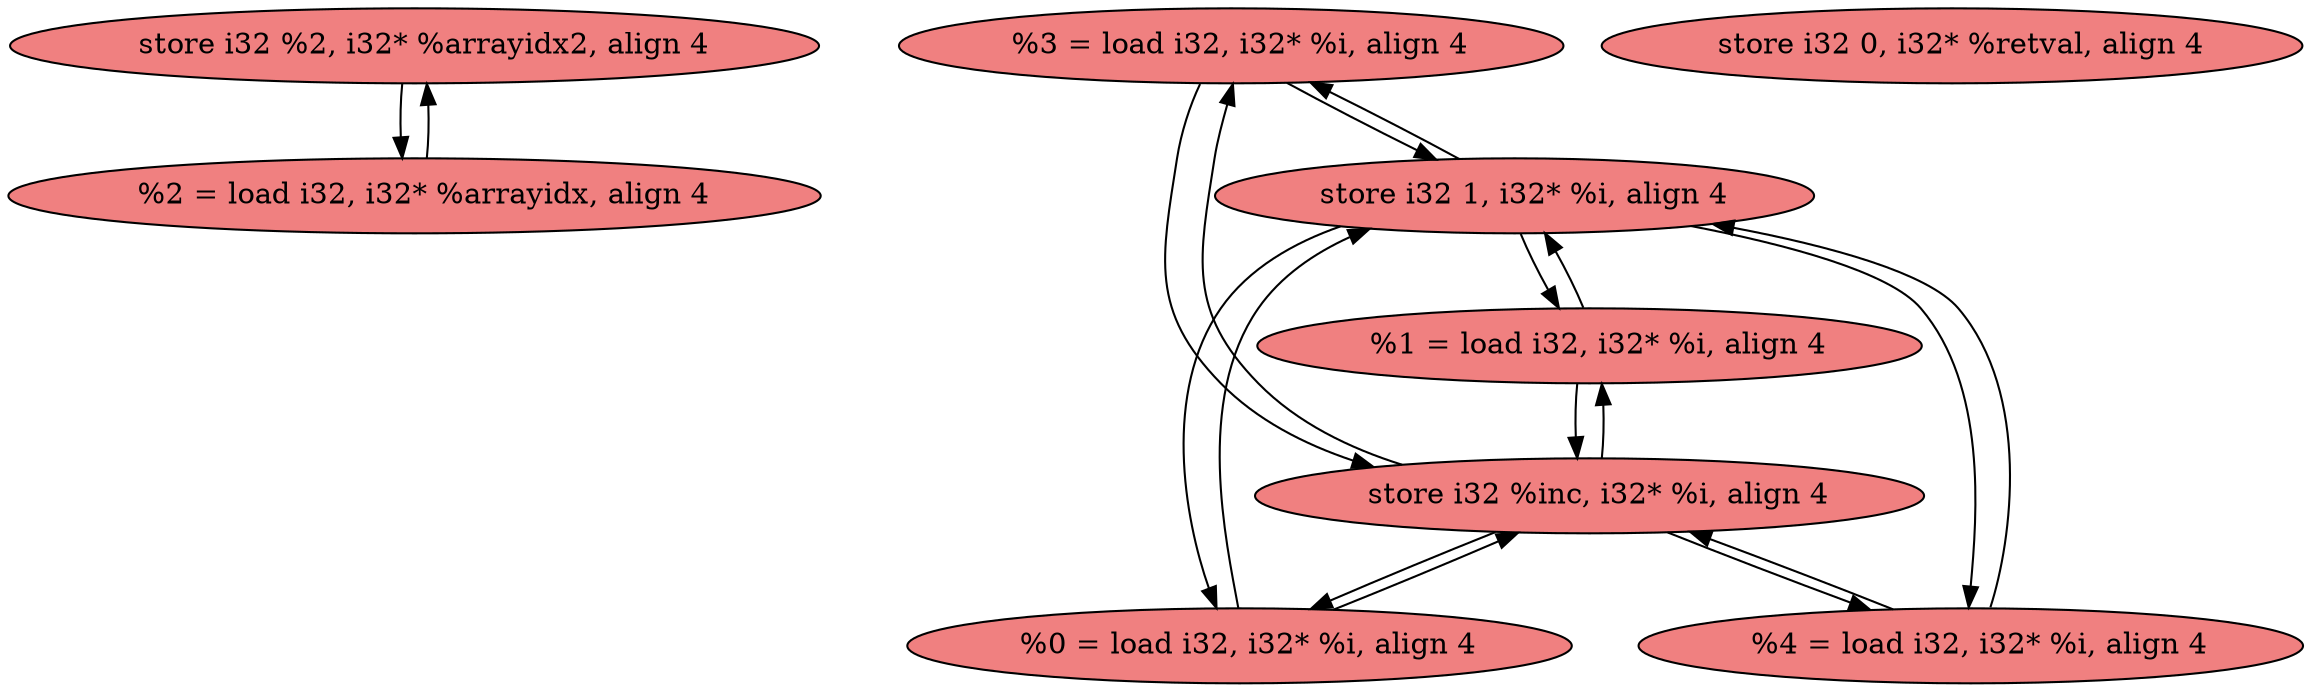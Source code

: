 
digraph G {


node7 [fillcolor=lightcoral,label="  store i32 %2, i32* %arrayidx2, align 4",shape=ellipse,style=filled ]
node6 [fillcolor=lightcoral,label="  %3 = load i32, i32* %i, align 4",shape=ellipse,style=filled ]
node1 [fillcolor=lightcoral,label="  %4 = load i32, i32* %i, align 4",shape=ellipse,style=filled ]
node2 [fillcolor=lightcoral,label="  store i32 1, i32* %i, align 4",shape=ellipse,style=filled ]
node3 [fillcolor=lightcoral,label="  store i32 0, i32* %retval, align 4",shape=ellipse,style=filled ]
node0 [fillcolor=lightcoral,label="  store i32 %inc, i32* %i, align 4",shape=ellipse,style=filled ]
node8 [fillcolor=lightcoral,label="  %2 = load i32, i32* %arrayidx, align 4",shape=ellipse,style=filled ]
node4 [fillcolor=lightcoral,label="  %0 = load i32, i32* %i, align 4",shape=ellipse,style=filled ]
node5 [fillcolor=lightcoral,label="  %1 = load i32, i32* %i, align 4",shape=ellipse,style=filled ]

node0->node1 [ ]
node0->node4 [ ]
node4->node0 [ ]
node5->node0 [ ]
node2->node5 [ ]
node2->node4 [ ]
node2->node1 [ ]
node2->node6 [ ]
node0->node6 [ ]
node1->node2 [ ]
node6->node2 [ ]
node4->node2 [ ]
node5->node2 [ ]
node8->node7 [ ]
node1->node0 [ ]
node7->node8 [ ]
node0->node5 [ ]
node6->node0 [ ]


}
